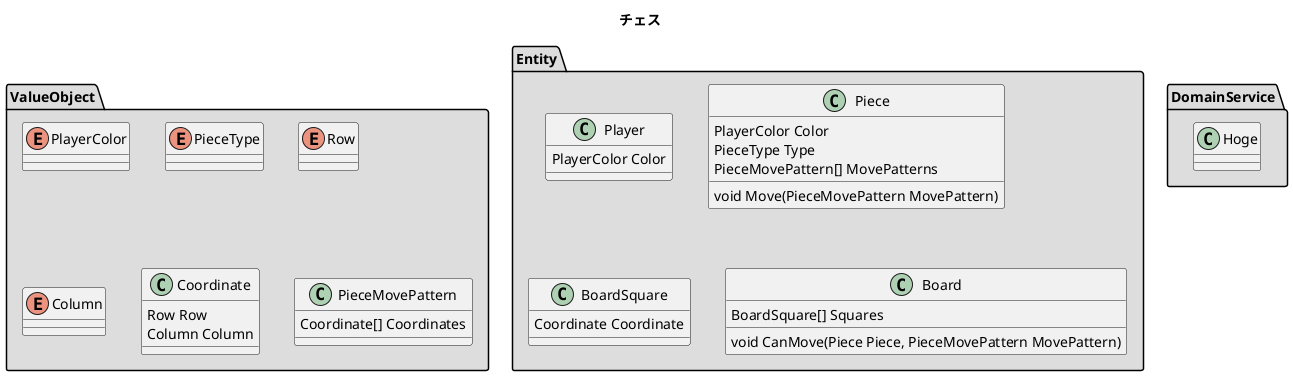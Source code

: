 @startuml
title チェス

namespace ValueObject #dddddd {
  enum PlayerColor
  enum PieceType

  enum Row
  enum Column

  class Coordinate {
    Row Row
    Column Column
  }

  class PieceMovePattern {
    Coordinate[] Coordinates
  }
}

namespace Entity #dddddd {
  class Player {
    PlayerColor Color
  }

  class Piece {
    PlayerColor Color
    PieceType Type
    PieceMovePattern[] MovePatterns

    void Move(PieceMovePattern MovePattern)
  }

  class BoardSquare {
    Coordinate Coordinate
  }

  class Board {
    BoardSquare[] Squares
    void CanMove(Piece Piece, PieceMovePattern MovePattern)
  }
}

namespace DomainService #dddddd {
  class Hoge {
    
  }
}

@enduml

